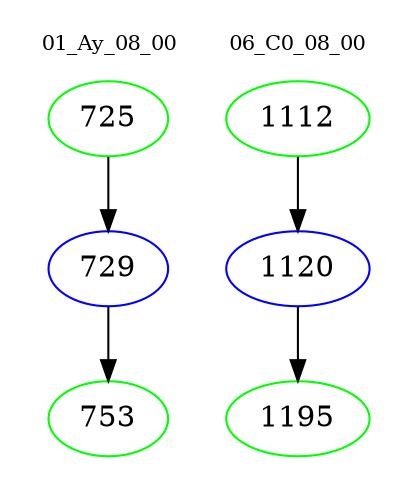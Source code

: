 digraph{
subgraph cluster_0 {
color = white
label = "01_Ay_08_00";
fontsize=10;
T0_725 [label="725", color="green"]
T0_725 -> T0_729 [color="black"]
T0_729 [label="729", color="blue"]
T0_729 -> T0_753 [color="black"]
T0_753 [label="753", color="green"]
}
subgraph cluster_1 {
color = white
label = "06_C0_08_00";
fontsize=10;
T1_1112 [label="1112", color="green"]
T1_1112 -> T1_1120 [color="black"]
T1_1120 [label="1120", color="blue"]
T1_1120 -> T1_1195 [color="black"]
T1_1195 [label="1195", color="green"]
}
}
